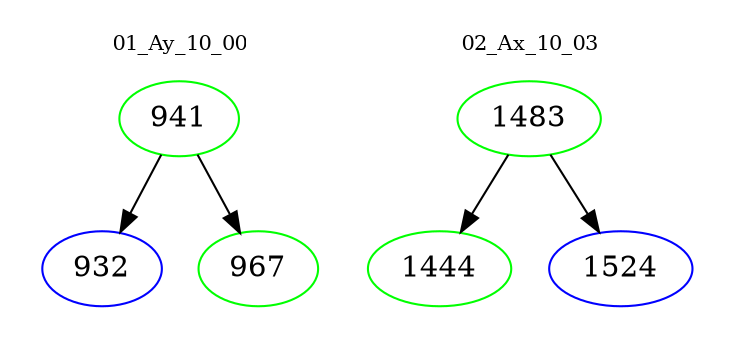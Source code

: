 digraph{
subgraph cluster_0 {
color = white
label = "01_Ay_10_00";
fontsize=10;
T0_941 [label="941", color="green"]
T0_941 -> T0_932 [color="black"]
T0_932 [label="932", color="blue"]
T0_941 -> T0_967 [color="black"]
T0_967 [label="967", color="green"]
}
subgraph cluster_1 {
color = white
label = "02_Ax_10_03";
fontsize=10;
T1_1483 [label="1483", color="green"]
T1_1483 -> T1_1444 [color="black"]
T1_1444 [label="1444", color="green"]
T1_1483 -> T1_1524 [color="black"]
T1_1524 [label="1524", color="blue"]
}
}
